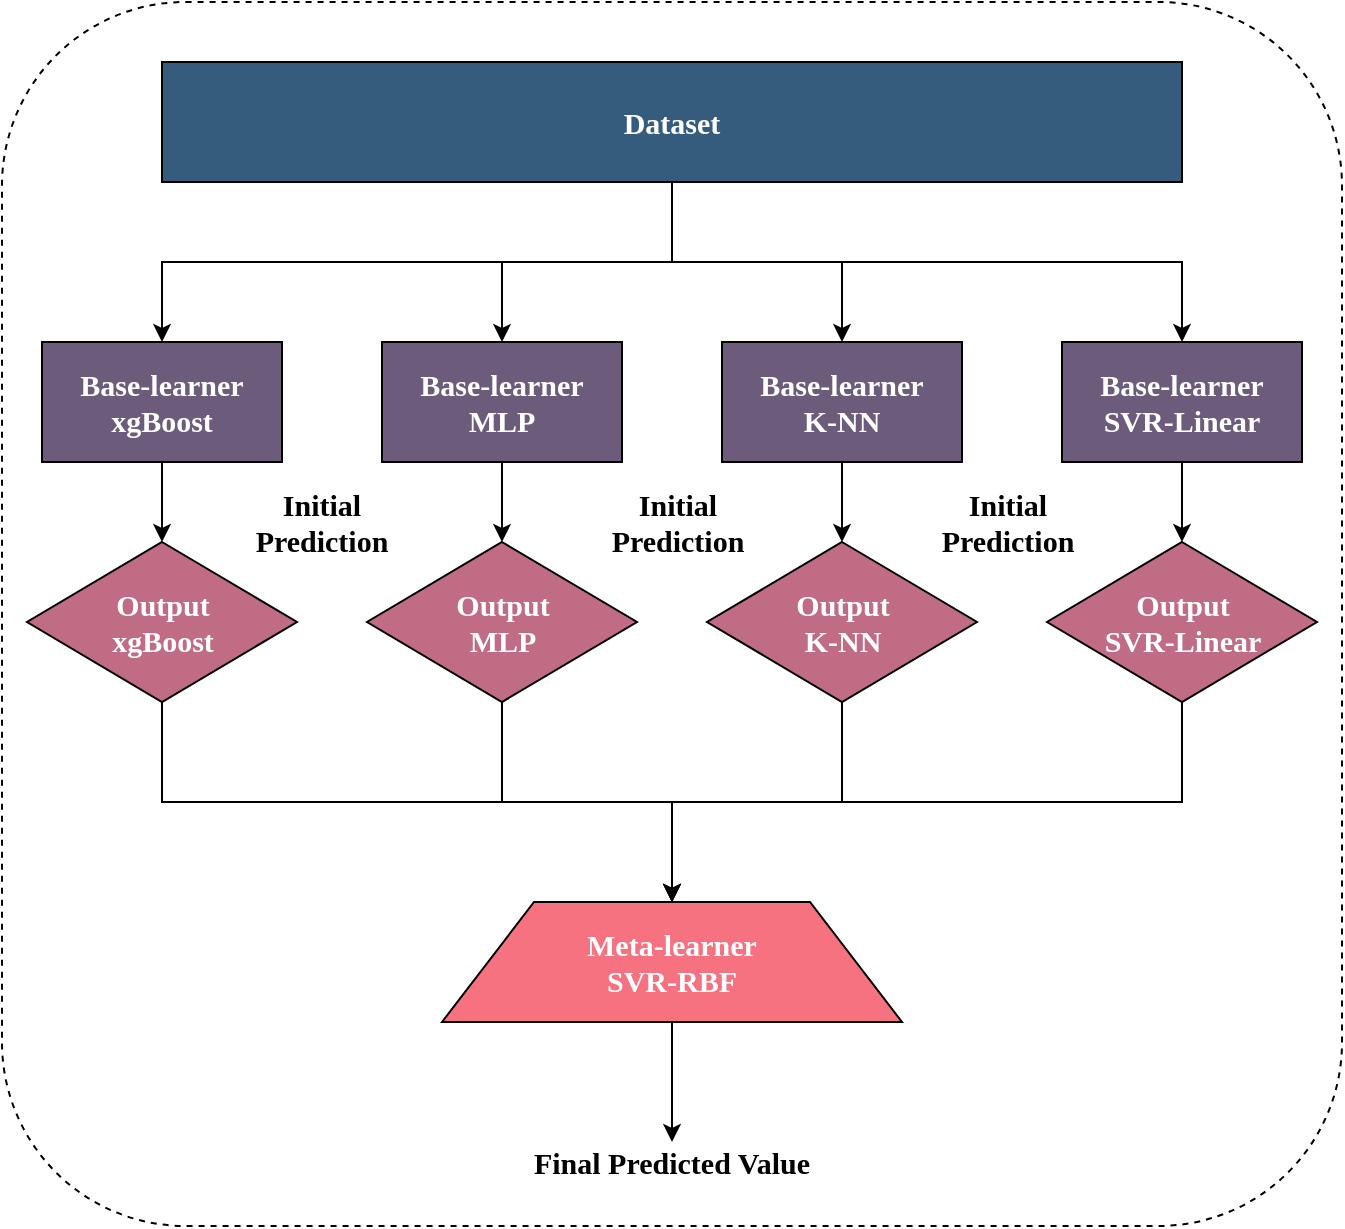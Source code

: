<mxfile pages="1" version="11.2.3" type="device"><diagram id="2KaXaLy2vxRfVBiZWuQx" name="Page-1"><mxGraphModel dx="868" dy="488" grid="1" gridSize="10" guides="1" tooltips="1" connect="1" arrows="1" fold="1" page="1" pageScale="1" pageWidth="1169" pageHeight="827" math="0" shadow="0"><root><mxCell id="0"/><mxCell id="1" parent="0"/><mxCell id="rPwv76xouzVsD_ub9K3H-44" value="" style="rounded=1;whiteSpace=wrap;html=1;shadow=0;glass=0;comic=0;labelBackgroundColor=none;fillColor=none;fontFamily=Times New Roman;fontSize=15;fontColor=#0000000;dashed=1;" parent="1" vertex="1"><mxGeometry x="180" y="120" width="670" height="612" as="geometry"/></mxCell><mxCell id="rPwv76xouzVsD_ub9K3H-42" value="" style="group" parent="1" vertex="1" connectable="0"><mxGeometry x="192.5" y="150" width="645" height="560" as="geometry"/></mxCell><mxCell id="rPwv76xouzVsD_ub9K3H-1" value="Dataset" style="rounded=0;whiteSpace=wrap;html=1;fontFamily=Times New Roman;fontSize=15;fontStyle=1;labelBackgroundColor=none;fillColor=#355C7D;fontColor=#FFFFFF;" parent="rPwv76xouzVsD_ub9K3H-42" vertex="1"><mxGeometry x="67.5" width="510" height="60" as="geometry"/></mxCell><mxCell id="rPwv76xouzVsD_ub9K3H-9" value="Base-learner&lt;br style=&quot;font-size: 15px&quot;&gt;SVR-Linear" style="rounded=0;whiteSpace=wrap;html=1;fontFamily=Times New Roman;fontSize=15;fontStyle=1;fillColor=#6c5b7b;labelBackgroundColor=none;fontColor=#FFFFFF;" parent="rPwv76xouzVsD_ub9K3H-42" vertex="1"><mxGeometry x="517.5" y="140" width="120" height="60" as="geometry"/></mxCell><mxCell id="rPwv76xouzVsD_ub9K3H-11" style="edgeStyle=orthogonalEdgeStyle;rounded=0;orthogonalLoop=1;jettySize=auto;html=1;entryX=0.5;entryY=0;entryDx=0;entryDy=0;fontFamily=Times New Roman;fontSize=15;fontStyle=1;labelBackgroundColor=none;fontColor=#FFFFFF;" parent="rPwv76xouzVsD_ub9K3H-42" source="rPwv76xouzVsD_ub9K3H-1" target="rPwv76xouzVsD_ub9K3H-9" edge="1"><mxGeometry relative="1" as="geometry"><Array as="points"><mxPoint x="322.5" y="100"/><mxPoint x="577.5" y="100"/></Array></mxGeometry></mxCell><mxCell id="rPwv76xouzVsD_ub9K3H-7" value="Base-learner&lt;br style=&quot;font-size: 15px;&quot;&gt;K-NN" style="rounded=0;whiteSpace=wrap;html=1;fontFamily=Times New Roman;fontSize=15;fontStyle=1;fillColor=#6c5b7b;labelBackgroundColor=none;fontColor=#FFFFFF;" parent="rPwv76xouzVsD_ub9K3H-42" vertex="1"><mxGeometry x="347.5" y="140" width="120" height="60" as="geometry"/></mxCell><mxCell id="rPwv76xouzVsD_ub9K3H-12" style="edgeStyle=orthogonalEdgeStyle;rounded=0;orthogonalLoop=1;jettySize=auto;html=1;entryX=0.5;entryY=0;entryDx=0;entryDy=0;fontFamily=Times New Roman;fontSize=15;fontStyle=1;labelBackgroundColor=none;fontColor=#FFFFFF;" parent="rPwv76xouzVsD_ub9K3H-42" source="rPwv76xouzVsD_ub9K3H-1" target="rPwv76xouzVsD_ub9K3H-7" edge="1"><mxGeometry relative="1" as="geometry"><Array as="points"><mxPoint x="322.5" y="100"/><mxPoint x="407.5" y="100"/></Array></mxGeometry></mxCell><mxCell id="rPwv76xouzVsD_ub9K3H-5" value="Base-learner&lt;br style=&quot;font-size: 15px;&quot;&gt;MLP" style="rounded=0;whiteSpace=wrap;html=1;fontFamily=Times New Roman;fontSize=15;fontStyle=1;fillColor=#6c5b7b;labelBackgroundColor=none;fontColor=#FFFFFF;" parent="rPwv76xouzVsD_ub9K3H-42" vertex="1"><mxGeometry x="177.5" y="140" width="120" height="60" as="geometry"/></mxCell><mxCell id="rPwv76xouzVsD_ub9K3H-13" style="edgeStyle=orthogonalEdgeStyle;rounded=0;orthogonalLoop=1;jettySize=auto;html=1;entryX=0.5;entryY=0;entryDx=0;entryDy=0;fontFamily=Times New Roman;fontSize=15;fontStyle=1;labelBackgroundColor=none;fontColor=#FFFFFF;" parent="rPwv76xouzVsD_ub9K3H-42" source="rPwv76xouzVsD_ub9K3H-1" target="rPwv76xouzVsD_ub9K3H-5" edge="1"><mxGeometry relative="1" as="geometry"><Array as="points"><mxPoint x="322.5" y="100"/><mxPoint x="237.5" y="100"/></Array></mxGeometry></mxCell><mxCell id="rPwv76xouzVsD_ub9K3H-2" value="Base-learner&lt;br style=&quot;font-size: 15px;&quot;&gt;xgBoost" style="rounded=0;whiteSpace=wrap;html=1;fontFamily=Times New Roman;fontSize=15;fontStyle=1;fillColor=#6c5b7b;labelBackgroundColor=none;fontColor=#FFFFFF;" parent="rPwv76xouzVsD_ub9K3H-42" vertex="1"><mxGeometry x="7.5" y="140" width="120" height="60" as="geometry"/></mxCell><mxCell id="rPwv76xouzVsD_ub9K3H-14" style="edgeStyle=orthogonalEdgeStyle;rounded=0;orthogonalLoop=1;jettySize=auto;html=1;entryX=0.5;entryY=0;entryDx=0;entryDy=0;fontFamily=Times New Roman;fontSize=15;fontStyle=1;labelBackgroundColor=none;fontColor=#FFFFFF;" parent="rPwv76xouzVsD_ub9K3H-42" source="rPwv76xouzVsD_ub9K3H-1" target="rPwv76xouzVsD_ub9K3H-2" edge="1"><mxGeometry relative="1" as="geometry"/></mxCell><mxCell id="rPwv76xouzVsD_ub9K3H-24" value="Output&lt;br style=&quot;font-size: 15px;&quot;&gt;xgBoost" style="rhombus;whiteSpace=wrap;html=1;rounded=0;shadow=0;glass=0;comic=0;fontFamily=Times New Roman;fontSize=15;fontStyle=1;fillColor=#c06c84;labelBackgroundColor=none;fontColor=#FFFFFF;" parent="rPwv76xouzVsD_ub9K3H-42" vertex="1"><mxGeometry y="240" width="135" height="80" as="geometry"/></mxCell><mxCell id="rPwv76xouzVsD_ub9K3H-16" value="" style="edgeStyle=orthogonalEdgeStyle;rounded=0;orthogonalLoop=1;jettySize=auto;html=1;fontFamily=Times New Roman;fontSize=15;entryX=0.5;entryY=0;entryDx=0;entryDy=0;fontStyle=1;labelBackgroundColor=none;fontColor=#FFFFFF;" parent="rPwv76xouzVsD_ub9K3H-42" source="rPwv76xouzVsD_ub9K3H-2" target="rPwv76xouzVsD_ub9K3H-24" edge="1"><mxGeometry relative="1" as="geometry"><mxPoint x="67.5" y="250" as="targetPoint"/></mxGeometry></mxCell><mxCell id="rPwv76xouzVsD_ub9K3H-26" value="Output&lt;br style=&quot;font-size: 15px;&quot;&gt;MLP" style="rhombus;whiteSpace=wrap;html=1;rounded=0;shadow=0;glass=0;comic=0;fontFamily=Times New Roman;fontSize=15;fontStyle=1;fillColor=#c06c84;labelBackgroundColor=none;fontColor=#FFFFFF;" parent="rPwv76xouzVsD_ub9K3H-42" vertex="1"><mxGeometry x="170" y="240" width="135" height="80" as="geometry"/></mxCell><mxCell id="rPwv76xouzVsD_ub9K3H-27" value="" style="edgeStyle=orthogonalEdgeStyle;rounded=0;orthogonalLoop=1;jettySize=auto;html=1;fontFamily=Times New Roman;fontSize=15;fontStyle=1;labelBackgroundColor=none;fontColor=#FFFFFF;" parent="rPwv76xouzVsD_ub9K3H-42" source="rPwv76xouzVsD_ub9K3H-5" target="rPwv76xouzVsD_ub9K3H-26" edge="1"><mxGeometry relative="1" as="geometry"/></mxCell><mxCell id="rPwv76xouzVsD_ub9K3H-28" value="Output&lt;br style=&quot;font-size: 15px;&quot;&gt;K-NN" style="rhombus;whiteSpace=wrap;html=1;rounded=0;shadow=0;glass=0;comic=0;fontFamily=Times New Roman;fontSize=15;fontStyle=1;fillColor=#c06c84;labelBackgroundColor=none;fontColor=#FFFFFF;" parent="rPwv76xouzVsD_ub9K3H-42" vertex="1"><mxGeometry x="340" y="240" width="135" height="80" as="geometry"/></mxCell><mxCell id="rPwv76xouzVsD_ub9K3H-29" style="edgeStyle=orthogonalEdgeStyle;rounded=0;orthogonalLoop=1;jettySize=auto;html=1;entryX=0.5;entryY=0;entryDx=0;entryDy=0;fontFamily=Times New Roman;fontSize=15;fontStyle=1;labelBackgroundColor=none;fontColor=#FFFFFF;" parent="rPwv76xouzVsD_ub9K3H-42" source="rPwv76xouzVsD_ub9K3H-7" target="rPwv76xouzVsD_ub9K3H-28" edge="1"><mxGeometry relative="1" as="geometry"/></mxCell><mxCell id="rPwv76xouzVsD_ub9K3H-30" value="Output&lt;br style=&quot;font-size: 15px&quot;&gt;SVR-Linear" style="rhombus;whiteSpace=wrap;html=1;rounded=0;shadow=0;glass=0;comic=0;fontFamily=Times New Roman;fontSize=15;fontStyle=1;fillColor=#c06c84;labelBackgroundColor=none;fontColor=#FFFFFF;" parent="rPwv76xouzVsD_ub9K3H-42" vertex="1"><mxGeometry x="510" y="240" width="135" height="80" as="geometry"/></mxCell><mxCell id="rPwv76xouzVsD_ub9K3H-31" value="" style="edgeStyle=orthogonalEdgeStyle;rounded=0;orthogonalLoop=1;jettySize=auto;html=1;fontFamily=Times New Roman;fontSize=15;fontStyle=1;labelBackgroundColor=none;fontColor=#FFFFFF;" parent="rPwv76xouzVsD_ub9K3H-42" source="rPwv76xouzVsD_ub9K3H-9" target="rPwv76xouzVsD_ub9K3H-30" edge="1"><mxGeometry relative="1" as="geometry"/></mxCell><mxCell id="rPwv76xouzVsD_ub9K3H-32" value="Meta-learner&lt;br style=&quot;font-size: 15px&quot;&gt;SVR-RBF" style="shape=trapezoid;perimeter=trapezoidPerimeter;whiteSpace=wrap;html=1;rounded=0;shadow=0;glass=0;comic=0;fontFamily=Times New Roman;fontSize=15;fontStyle=1;fillColor=#f67280;labelBackgroundColor=none;fontColor=#FFFFFF;" parent="rPwv76xouzVsD_ub9K3H-42" vertex="1"><mxGeometry x="207.5" y="420" width="230" height="60" as="geometry"/></mxCell><mxCell id="rPwv76xouzVsD_ub9K3H-33" style="edgeStyle=orthogonalEdgeStyle;rounded=0;orthogonalLoop=1;jettySize=auto;html=1;entryX=0.5;entryY=0;entryDx=0;entryDy=0;fontFamily=Times New Roman;fontSize=15;fontStyle=1;labelBackgroundColor=none;fontColor=#FFFFFF;" parent="rPwv76xouzVsD_ub9K3H-42" source="rPwv76xouzVsD_ub9K3H-24" target="rPwv76xouzVsD_ub9K3H-32" edge="1"><mxGeometry relative="1" as="geometry"><Array as="points"><mxPoint x="67.5" y="370"/><mxPoint x="322.5" y="370"/></Array></mxGeometry></mxCell><mxCell id="rPwv76xouzVsD_ub9K3H-34" style="edgeStyle=orthogonalEdgeStyle;rounded=0;orthogonalLoop=1;jettySize=auto;html=1;entryX=0.5;entryY=0;entryDx=0;entryDy=0;fontFamily=Times New Roman;fontSize=15;fontStyle=1;labelBackgroundColor=none;fontColor=#FFFFFF;" parent="rPwv76xouzVsD_ub9K3H-42" source="rPwv76xouzVsD_ub9K3H-26" target="rPwv76xouzVsD_ub9K3H-32" edge="1"><mxGeometry relative="1" as="geometry"/></mxCell><mxCell id="rPwv76xouzVsD_ub9K3H-35" style="edgeStyle=orthogonalEdgeStyle;rounded=0;orthogonalLoop=1;jettySize=auto;html=1;entryX=0.5;entryY=0;entryDx=0;entryDy=0;fontFamily=Times New Roman;fontSize=15;fontStyle=1;labelBackgroundColor=none;fontColor=#FFFFFF;" parent="rPwv76xouzVsD_ub9K3H-42" source="rPwv76xouzVsD_ub9K3H-28" target="rPwv76xouzVsD_ub9K3H-32" edge="1"><mxGeometry relative="1" as="geometry"/></mxCell><mxCell id="rPwv76xouzVsD_ub9K3H-36" style="edgeStyle=orthogonalEdgeStyle;rounded=0;orthogonalLoop=1;jettySize=auto;html=1;fontFamily=Times New Roman;fontSize=15;fontStyle=1;labelBackgroundColor=none;fontColor=#FFFFFF;" parent="rPwv76xouzVsD_ub9K3H-42" source="rPwv76xouzVsD_ub9K3H-30" target="rPwv76xouzVsD_ub9K3H-32" edge="1"><mxGeometry relative="1" as="geometry"><Array as="points"><mxPoint x="577.5" y="370"/><mxPoint x="322.5" y="370"/></Array></mxGeometry></mxCell><mxCell id="rPwv76xouzVsD_ub9K3H-37" value="Final Predicted Value" style="text;html=1;strokeColor=none;fillColor=none;align=center;verticalAlign=middle;whiteSpace=wrap;rounded=0;shadow=0;glass=0;comic=0;fontFamily=Times New Roman;fontSize=15;fontStyle=1;labelBackgroundColor=none;fontColor=#0000000;" parent="rPwv76xouzVsD_ub9K3H-42" vertex="1"><mxGeometry x="197.5" y="540" width="250" height="20" as="geometry"/></mxCell><mxCell id="rPwv76xouzVsD_ub9K3H-38" style="edgeStyle=orthogonalEdgeStyle;rounded=0;orthogonalLoop=1;jettySize=auto;html=1;entryX=0.5;entryY=0;entryDx=0;entryDy=0;fontFamily=Times New Roman;fontSize=15;fontStyle=1;labelBackgroundColor=none;fontColor=#FFFFFF;" parent="rPwv76xouzVsD_ub9K3H-42" source="rPwv76xouzVsD_ub9K3H-32" target="rPwv76xouzVsD_ub9K3H-37" edge="1"><mxGeometry relative="1" as="geometry"/></mxCell><mxCell id="rPwv76xouzVsD_ub9K3H-39" value="Initial Prediction" style="text;html=1;strokeColor=none;fillColor=none;align=center;verticalAlign=middle;whiteSpace=wrap;rounded=0;shadow=0;glass=0;comic=0;fontFamily=Times New Roman;fontSize=15;fontStyle=1;labelBackgroundColor=none;fontColor=#0000000;" parent="rPwv76xouzVsD_ub9K3H-42" vertex="1"><mxGeometry x="127.5" y="220" width="40" height="20" as="geometry"/></mxCell><mxCell id="rPwv76xouzVsD_ub9K3H-40" value="Initial Prediction" style="text;html=1;strokeColor=none;fillColor=none;align=center;verticalAlign=middle;whiteSpace=wrap;rounded=0;shadow=0;glass=0;comic=0;fontFamily=Times New Roman;fontSize=15;fontStyle=1;labelBackgroundColor=none;fontColor=#0000000;" parent="rPwv76xouzVsD_ub9K3H-42" vertex="1"><mxGeometry x="305" y="220" width="40" height="20" as="geometry"/></mxCell><mxCell id="rPwv76xouzVsD_ub9K3H-41" value="Initial Prediction" style="text;html=1;strokeColor=none;fillColor=none;align=center;verticalAlign=middle;whiteSpace=wrap;rounded=0;shadow=0;glass=0;comic=0;fontFamily=Times New Roman;fontSize=15;fontStyle=1;labelBackgroundColor=none;fontColor=#0000000;" parent="rPwv76xouzVsD_ub9K3H-42" vertex="1"><mxGeometry x="470" y="220" width="40" height="20" as="geometry"/></mxCell></root></mxGraphModel></diagram></mxfile>